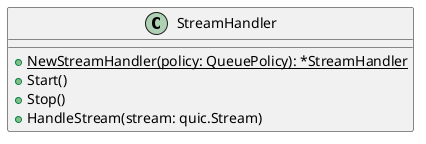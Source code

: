 @startuml

class StreamHandler {
    +{static} NewStreamHandler(policy: QueuePolicy): *StreamHandler
    +Start()
    +Stop()
    +HandleStream(stream: quic.Stream)
}

@enduml
